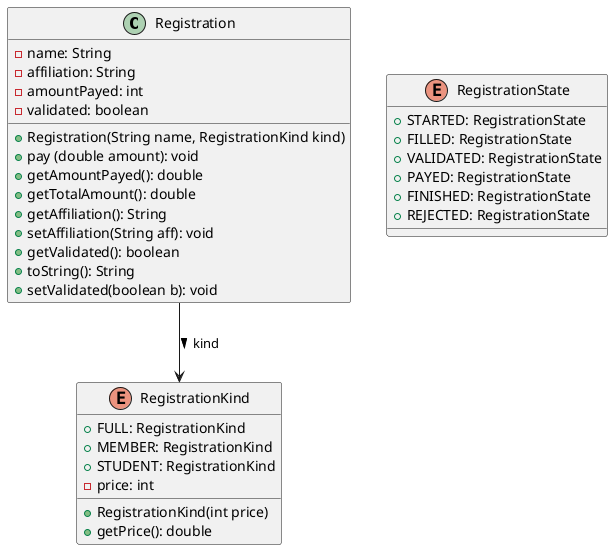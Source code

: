 @startuml


class Registration{
    - name: String
    - affiliation: String
    - amountPayed: int
    - validated: boolean

    + Registration(String name, RegistrationKind kind)
    + pay (double amount): void
    + getAmountPayed(): double
    + getTotalAmount(): double
    + getAffiliation(): String
    + setAffiliation(String aff): void
    + getValidated(): boolean
    + toString(): String
    + setValidated(boolean b): void
}

Registration --> RegistrationKind: kind >

enum RegistrationKind{
    + FULL: RegistrationKind
    + MEMBER: RegistrationKind
    + STUDENT: RegistrationKind
    - price: int

    + RegistrationKind(int price)
    + getPrice(): double
}

enum RegistrationState{
    + STARTED: RegistrationState
    + FILLED: RegistrationState
    + VALIDATED: RegistrationState
    + PAYED: RegistrationState
    + FINISHED: RegistrationState
    + REJECTED: RegistrationState
}


@enduml